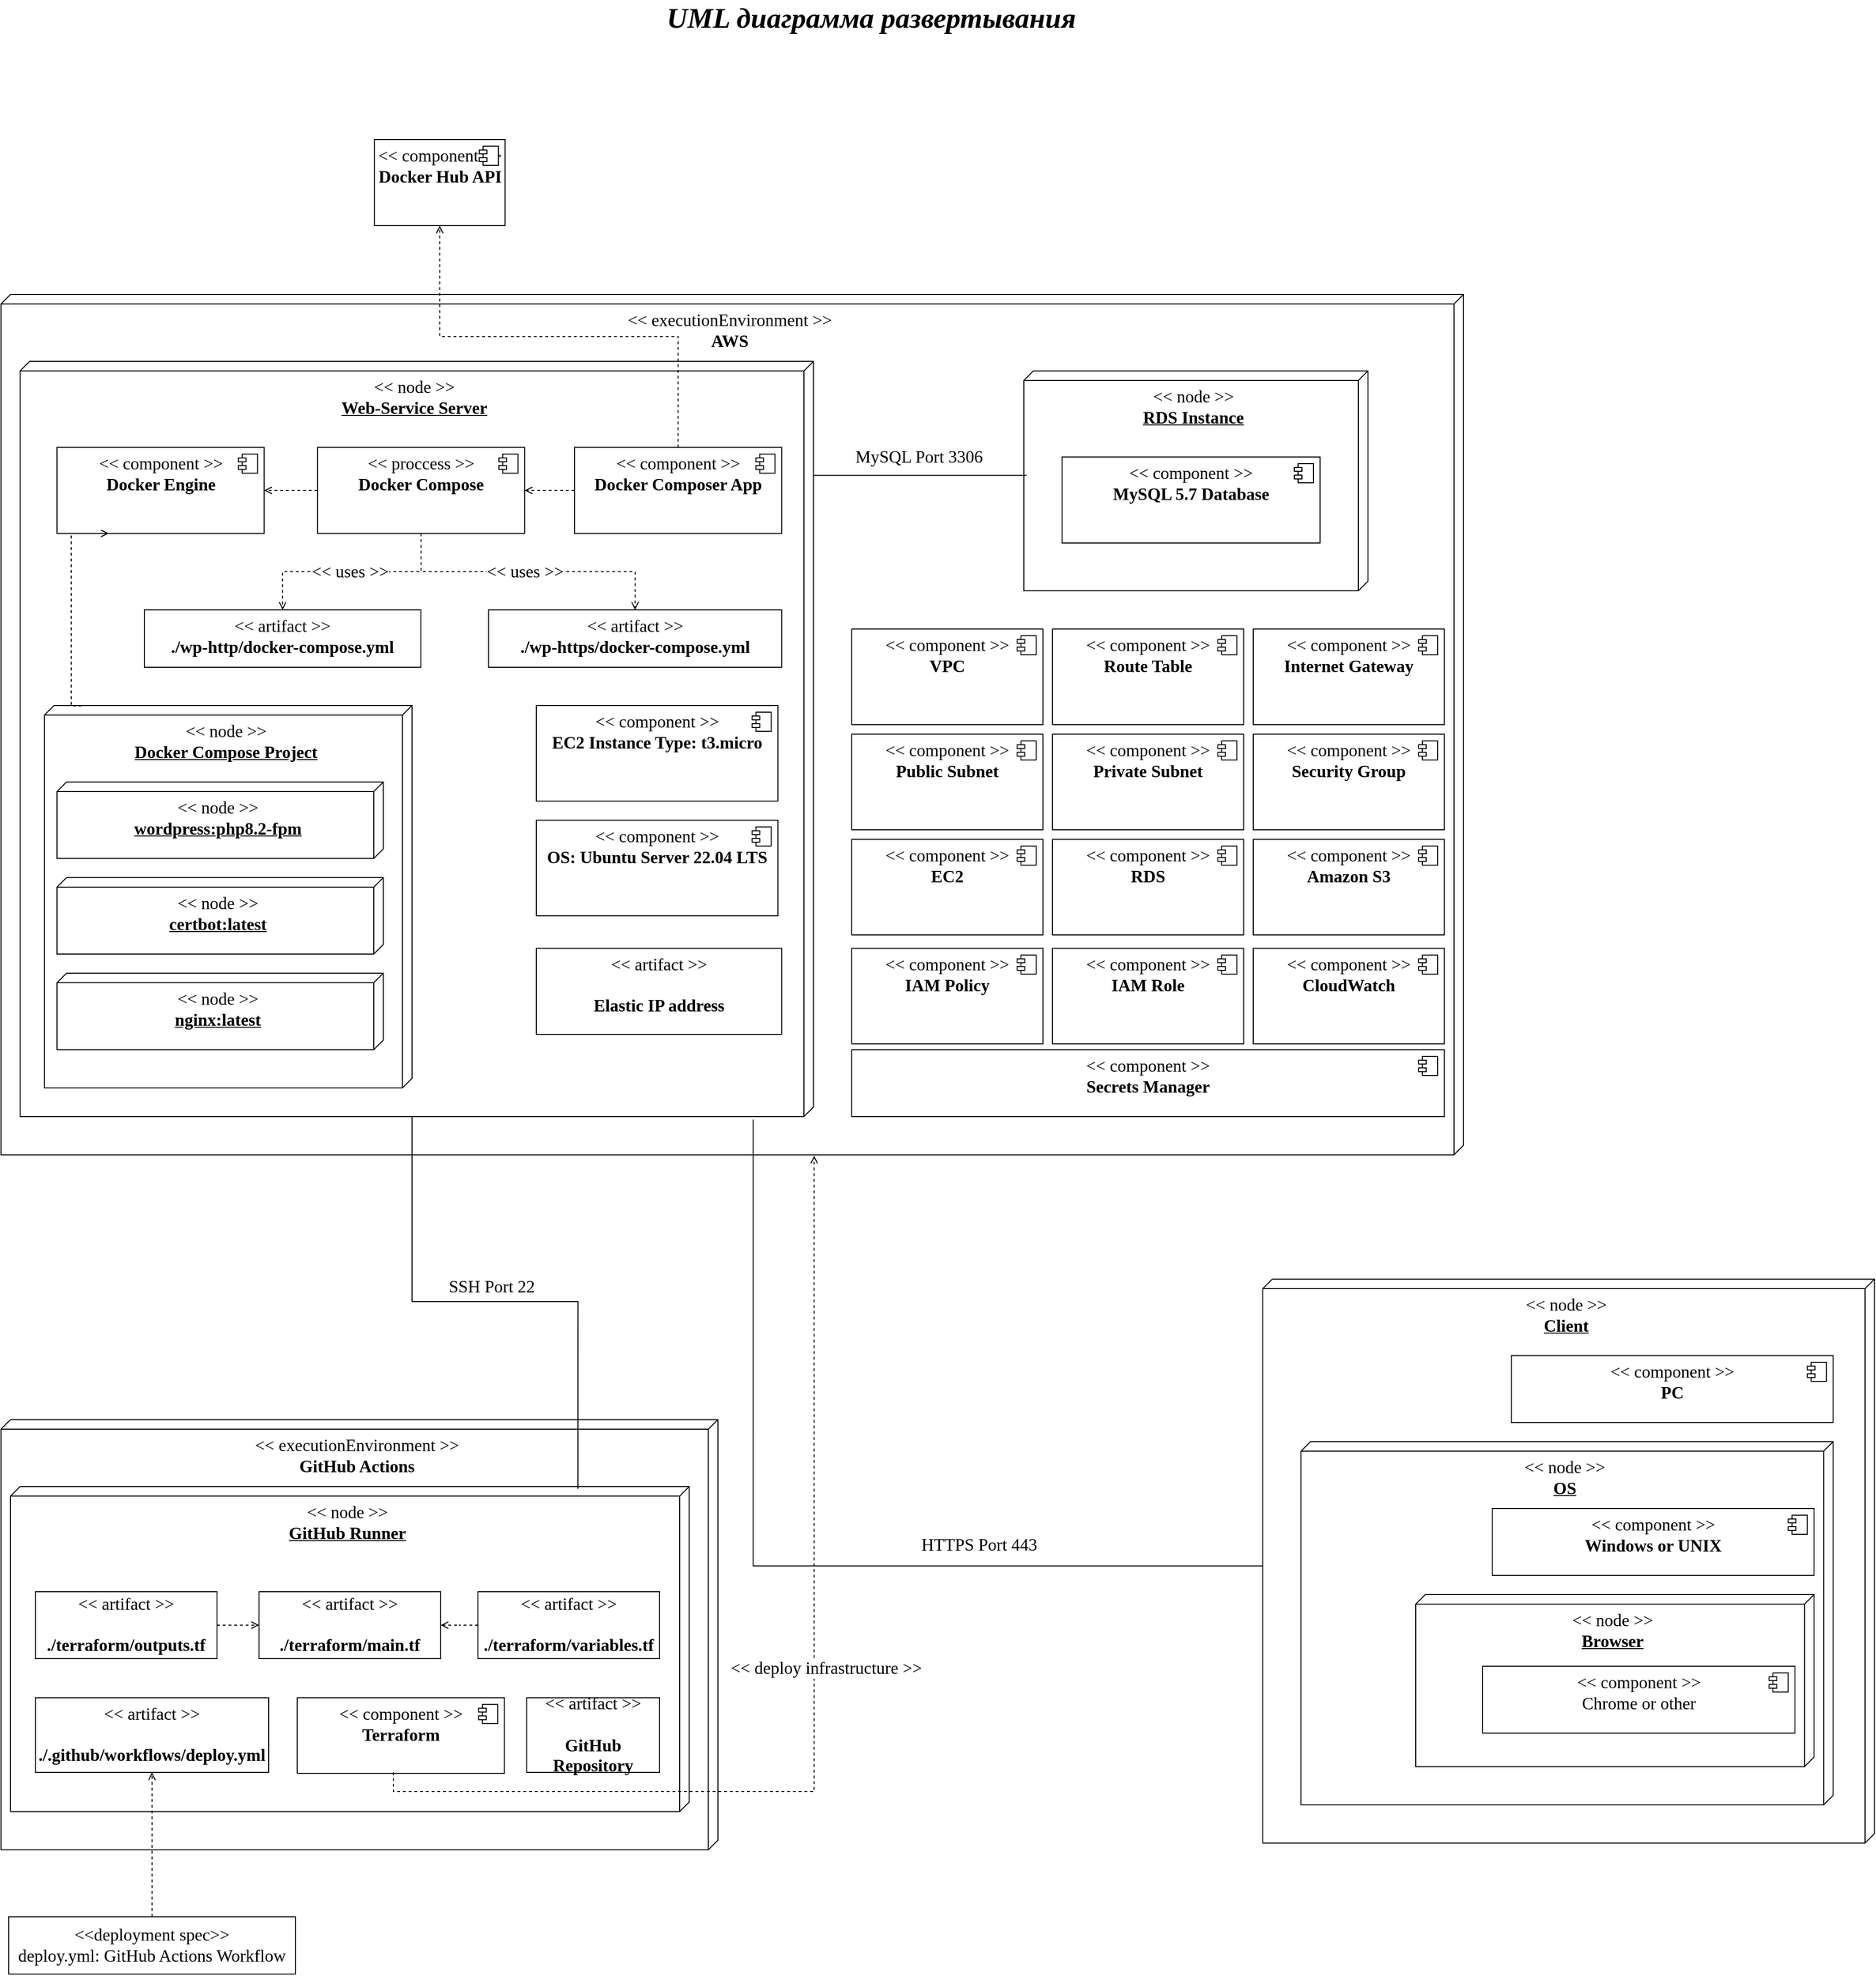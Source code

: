 <mxfile version="24.2.5" type="device">
  <diagram name="Страница — 1" id="VIXsuSBS1pq1h5ZDgpOF">
    <mxGraphModel dx="4107" dy="3960" grid="1" gridSize="10" guides="1" tooltips="1" connect="1" arrows="1" fold="1" page="1" pageScale="1" pageWidth="3300" pageHeight="2339" math="0" shadow="0">
      <root>
        <mxCell id="0" />
        <mxCell id="1" parent="0" />
        <mxCell id="cu2WuebdA3qUPu9hs7ft-30" value="&amp;lt;&amp;lt; executionEnvironment &amp;gt;&amp;gt;&lt;div style=&quot;font-size: 18px;&quot;&gt;&lt;b&gt;GitHub Actions&lt;/b&gt;&lt;/div&gt;" style="verticalAlign=top;align=center;shape=cube;size=10;direction=south;fontStyle=0;html=1;boundedLbl=1;spacingLeft=5;whiteSpace=wrap;fontFamily=GOST type B;fontSize=18;" parent="1" vertex="1">
          <mxGeometry x="740" y="1607" width="750" height="450" as="geometry" />
        </mxCell>
        <mxCell id="cu2WuebdA3qUPu9hs7ft-31" value="&amp;lt;&amp;lt; node &amp;gt;&amp;gt;&lt;div style=&quot;font-size: 18px;&quot;&gt;&lt;b&gt;&lt;u&gt;GitHub Runner&lt;/u&gt;&lt;/b&gt;&lt;/div&gt;" style="verticalAlign=top;align=center;shape=cube;size=10;direction=south;html=1;boundedLbl=1;spacingLeft=5;whiteSpace=wrap;fontFamily=GOST type B;fontSize=18;" parent="cu2WuebdA3qUPu9hs7ft-30" vertex="1">
          <mxGeometry width="710" height="340" relative="1" as="geometry">
            <mxPoint x="10" y="70" as="offset" />
          </mxGeometry>
        </mxCell>
        <mxCell id="cu2WuebdA3qUPu9hs7ft-32" value="&amp;lt;&amp;lt; artifact &amp;gt;&amp;gt;&lt;br style=&quot;font-size: 18px;&quot;&gt;&lt;br style=&quot;font-size: 18px;&quot;&gt;&lt;b style=&quot;font-size: 18px;&quot;&gt;./terraform/main.tf&lt;/b&gt;" style="html=1;align=center;verticalAlign=middle;dashed=0;whiteSpace=wrap;fontFamily=GOST type B;fontSize=18;" parent="cu2WuebdA3qUPu9hs7ft-30" vertex="1">
          <mxGeometry x="270" y="180" width="190" height="70" as="geometry" />
        </mxCell>
        <mxCell id="cu2WuebdA3qUPu9hs7ft-35" value="&amp;lt;&amp;lt; artifact &amp;gt;&amp;gt;&lt;br style=&quot;font-size: 18px;&quot;&gt;&lt;br style=&quot;font-size: 18px;&quot;&gt;&lt;b style=&quot;font-size: 18px;&quot;&gt;./terraform/outputs.tf&lt;/b&gt;" style="html=1;align=center;verticalAlign=middle;dashed=0;whiteSpace=wrap;fontFamily=GOST type B;fontSize=18;" parent="cu2WuebdA3qUPu9hs7ft-30" vertex="1">
          <mxGeometry x="36" y="180" width="190" height="70" as="geometry" />
        </mxCell>
        <mxCell id="cu2WuebdA3qUPu9hs7ft-36" value="&amp;lt;&amp;lt; artifact &amp;gt;&amp;gt;&lt;br style=&quot;font-size: 18px;&quot;&gt;&lt;br style=&quot;font-size: 18px;&quot;&gt;&lt;b style=&quot;font-size: 18px;&quot;&gt;./terraform/variables.tf&lt;/b&gt;" style="html=1;align=center;verticalAlign=middle;dashed=0;whiteSpace=wrap;fontFamily=GOST type B;fontSize=18;" parent="cu2WuebdA3qUPu9hs7ft-30" vertex="1">
          <mxGeometry x="499" y="180" width="190" height="70" as="geometry" />
        </mxCell>
        <mxCell id="cu2WuebdA3qUPu9hs7ft-37" value="&amp;lt;&amp;lt; artifact &amp;gt;&amp;gt;&lt;br style=&quot;font-size: 18px;&quot;&gt;&lt;br style=&quot;font-size: 18px;&quot;&gt;&lt;b style=&quot;font-size: 18px;&quot;&gt;./.github/workflows/deploy.yml&lt;/b&gt;" style="html=1;align=center;verticalAlign=middle;dashed=0;whiteSpace=wrap;fontFamily=GOST type B;fontSize=18;" parent="cu2WuebdA3qUPu9hs7ft-30" vertex="1">
          <mxGeometry x="36" y="290.9" width="244" height="78.1" as="geometry" />
        </mxCell>
        <mxCell id="cu2WuebdA3qUPu9hs7ft-38" style="edgeStyle=orthogonalEdgeStyle;rounded=0;orthogonalLoop=1;jettySize=auto;html=1;exitX=0;exitY=0.5;exitDx=0;exitDy=0;endArrow=open;endFill=0;dashed=1;fontFamily=GOST type B;fontSize=18;" parent="cu2WuebdA3qUPu9hs7ft-30" source="cu2WuebdA3qUPu9hs7ft-36" target="cu2WuebdA3qUPu9hs7ft-32" edge="1">
          <mxGeometry relative="1" as="geometry">
            <mxPoint x="349" y="461.286" as="sourcePoint" />
            <mxPoint x="349" y="323.247" as="targetPoint" />
          </mxGeometry>
        </mxCell>
        <mxCell id="cu2WuebdA3qUPu9hs7ft-39" style="edgeStyle=orthogonalEdgeStyle;rounded=0;orthogonalLoop=1;jettySize=auto;html=1;exitX=1;exitY=0.5;exitDx=0;exitDy=0;endArrow=open;endFill=0;dashed=1;entryX=0;entryY=0.5;entryDx=0;entryDy=0;fontFamily=GOST type B;fontSize=18;" parent="cu2WuebdA3qUPu9hs7ft-30" source="cu2WuebdA3qUPu9hs7ft-35" target="cu2WuebdA3qUPu9hs7ft-32" edge="1">
          <mxGeometry relative="1" as="geometry">
            <mxPoint x="509" y="214.349" as="sourcePoint" />
            <mxPoint x="474" y="214.349" as="targetPoint" />
          </mxGeometry>
        </mxCell>
        <mxCell id="cu2WuebdA3qUPu9hs7ft-50" value="&amp;lt;&amp;lt; artifact &amp;gt;&amp;gt;&lt;br style=&quot;font-size: 18px;&quot;&gt;&lt;br style=&quot;font-size: 18px;&quot;&gt;&lt;b&gt;GitHub Repository&lt;/b&gt;" style="html=1;align=center;verticalAlign=middle;dashed=0;whiteSpace=wrap;fontFamily=GOST type B;fontSize=18;" parent="cu2WuebdA3qUPu9hs7ft-30" vertex="1">
          <mxGeometry x="550" y="290.9" width="139" height="78.1" as="geometry" />
        </mxCell>
        <mxCell id="cu2WuebdA3qUPu9hs7ft-108" value="&amp;lt;&amp;lt; component &amp;gt;&amp;gt;&lt;div style=&quot;font-size: 18px;&quot;&gt;&lt;b&gt;Terraform&lt;/b&gt;&lt;/div&gt;" style="html=1;dropTarget=0;whiteSpace=wrap;fontFamily=GOST type B;fontSize=18;verticalAlign=top;" parent="cu2WuebdA3qUPu9hs7ft-30" vertex="1">
          <mxGeometry x="310" y="290.9" width="216.72" height="79.1" as="geometry" />
        </mxCell>
        <mxCell id="cu2WuebdA3qUPu9hs7ft-109" value="" style="shape=module;jettyWidth=8;jettyHeight=4;fontFamily=GOST type B;fontSize=18;verticalAlign=top;" parent="cu2WuebdA3qUPu9hs7ft-108" vertex="1">
          <mxGeometry x="1" width="20" height="20" relative="1" as="geometry">
            <mxPoint x="-27" y="7" as="offset" />
          </mxGeometry>
        </mxCell>
        <mxCell id="cu2WuebdA3qUPu9hs7ft-34" value="&amp;lt;&amp;lt;deployment spec&amp;gt;&amp;gt;&lt;br style=&quot;font-size: 18px;&quot;&gt;deploy.yml: GitHub Actions Workflow" style="html=1;align=center;verticalAlign=middle;dashed=0;whiteSpace=wrap;fontFamily=GOST type B;fontSize=18;" parent="1" vertex="1">
          <mxGeometry x="748" y="2127" width="300" height="60" as="geometry" />
        </mxCell>
        <mxCell id="cu2WuebdA3qUPu9hs7ft-33" style="edgeStyle=orthogonalEdgeStyle;rounded=0;orthogonalLoop=1;jettySize=auto;html=1;exitX=0.5;exitY=0;exitDx=0;exitDy=0;endArrow=open;endFill=0;dashed=1;" parent="1" source="cu2WuebdA3qUPu9hs7ft-34" target="cu2WuebdA3qUPu9hs7ft-37" edge="1">
          <mxGeometry relative="1" as="geometry" />
        </mxCell>
        <mxCell id="cu2WuebdA3qUPu9hs7ft-40" value="&amp;lt;&amp;lt; executionEnvironment &amp;gt;&amp;gt;&lt;div style=&quot;font-size: 18px;&quot;&gt;&lt;b&gt;AWS&lt;/b&gt;&lt;/div&gt;" style="verticalAlign=top;align=center;shape=cube;size=10;direction=south;fontStyle=0;html=1;boundedLbl=1;spacingLeft=5;whiteSpace=wrap;fontFamily=GOST type B;fontSize=18;" parent="1" vertex="1">
          <mxGeometry x="740" y="430" width="1530" height="900" as="geometry" />
        </mxCell>
        <mxCell id="cu2WuebdA3qUPu9hs7ft-41" value="&amp;lt;&amp;lt; node &amp;gt;&amp;gt;&lt;div style=&quot;font-size: 18px;&quot;&gt;&lt;b&gt;&lt;u&gt;Web-Service Server&lt;/u&gt;&lt;/b&gt;&lt;/div&gt;" style="verticalAlign=top;align=center;shape=cube;size=10;direction=south;html=1;boundedLbl=1;spacingLeft=5;whiteSpace=wrap;fontFamily=GOST type B;fontSize=18;" parent="cu2WuebdA3qUPu9hs7ft-40" vertex="1">
          <mxGeometry width="830" height="790" relative="1" as="geometry">
            <mxPoint x="20" y="70" as="offset" />
          </mxGeometry>
        </mxCell>
        <mxCell id="cu2WuebdA3qUPu9hs7ft-67" value="&amp;lt;&amp;lt; component &amp;gt;&amp;gt;&lt;div style=&quot;font-size: 18px;&quot;&gt;&lt;b&gt;Docker Engine&lt;/b&gt;&lt;/div&gt;" style="html=1;dropTarget=0;whiteSpace=wrap;fontFamily=GOST type B;fontSize=18;verticalAlign=top;" parent="cu2WuebdA3qUPu9hs7ft-40" vertex="1">
          <mxGeometry x="58.6" y="160" width="216.72" height="90" as="geometry" />
        </mxCell>
        <mxCell id="cu2WuebdA3qUPu9hs7ft-68" value="" style="shape=module;jettyWidth=8;jettyHeight=4;fontFamily=GOST type B;fontSize=18;verticalAlign=top;" parent="cu2WuebdA3qUPu9hs7ft-67" vertex="1">
          <mxGeometry x="1" width="20" height="20" relative="1" as="geometry">
            <mxPoint x="-27" y="7" as="offset" />
          </mxGeometry>
        </mxCell>
        <mxCell id="cu2WuebdA3qUPu9hs7ft-69" value="&amp;lt;&amp;lt; proccess &amp;gt;&amp;gt;&lt;div style=&quot;font-size: 18px;&quot;&gt;&lt;b&gt;Docker Compose&lt;/b&gt;&lt;/div&gt;" style="html=1;dropTarget=0;whiteSpace=wrap;fontFamily=GOST type B;fontSize=18;verticalAlign=top;" parent="cu2WuebdA3qUPu9hs7ft-40" vertex="1">
          <mxGeometry x="331.11" y="160" width="216.72" height="90" as="geometry" />
        </mxCell>
        <mxCell id="cu2WuebdA3qUPu9hs7ft-70" value="" style="shape=module;jettyWidth=8;jettyHeight=4;fontFamily=GOST type B;fontSize=18;verticalAlign=top;" parent="cu2WuebdA3qUPu9hs7ft-69" vertex="1">
          <mxGeometry x="1" width="20" height="20" relative="1" as="geometry">
            <mxPoint x="-27" y="7" as="offset" />
          </mxGeometry>
        </mxCell>
        <mxCell id="cu2WuebdA3qUPu9hs7ft-71" value="&amp;lt;&amp;lt; component &amp;gt;&amp;gt;&lt;div style=&quot;font-size: 18px;&quot;&gt;&lt;b&gt;Docker Composer App&lt;/b&gt;&lt;/div&gt;" style="html=1;dropTarget=0;whiteSpace=wrap;fontFamily=GOST type B;fontSize=18;verticalAlign=top;" parent="cu2WuebdA3qUPu9hs7ft-40" vertex="1">
          <mxGeometry x="600" y="160" width="216.72" height="90" as="geometry" />
        </mxCell>
        <mxCell id="cu2WuebdA3qUPu9hs7ft-72" value="" style="shape=module;jettyWidth=8;jettyHeight=4;fontFamily=GOST type B;fontSize=18;verticalAlign=top;" parent="cu2WuebdA3qUPu9hs7ft-71" vertex="1">
          <mxGeometry x="1" width="20" height="20" relative="1" as="geometry">
            <mxPoint x="-27" y="7" as="offset" />
          </mxGeometry>
        </mxCell>
        <mxCell id="cu2WuebdA3qUPu9hs7ft-74" value="&amp;lt;&amp;lt; artifact &amp;gt;&amp;gt;&lt;br style=&quot;font-size: 18px;&quot;&gt;&lt;b style=&quot;font-size: 18px;&quot;&gt;./wp-https/docker-compose.yml&lt;/b&gt;" style="html=1;align=center;verticalAlign=top;dashed=0;whiteSpace=wrap;fontFamily=GOST type B;fontSize=18;" parent="cu2WuebdA3qUPu9hs7ft-40" vertex="1">
          <mxGeometry x="510" y="330" width="306.72" height="60" as="geometry" />
        </mxCell>
        <mxCell id="cu2WuebdA3qUPu9hs7ft-73" value="&amp;lt;&amp;lt; artifact &amp;gt;&amp;gt;&lt;br style=&quot;font-size: 18px;&quot;&gt;&lt;b style=&quot;font-size: 18px;&quot;&gt;./wp-http/docker-compose.yml&lt;/b&gt;" style="html=1;align=center;verticalAlign=top;dashed=0;whiteSpace=wrap;fontFamily=GOST type B;fontSize=18;" parent="cu2WuebdA3qUPu9hs7ft-40" vertex="1">
          <mxGeometry x="150" y="330" width="289.28" height="60" as="geometry" />
        </mxCell>
        <mxCell id="cu2WuebdA3qUPu9hs7ft-77" style="edgeStyle=orthogonalEdgeStyle;rounded=0;orthogonalLoop=1;jettySize=auto;html=1;exitX=0.5;exitY=1;exitDx=0;exitDy=0;endArrow=open;endFill=0;dashed=1;entryX=0.5;entryY=0;entryDx=0;entryDy=0;" parent="cu2WuebdA3qUPu9hs7ft-40" source="cu2WuebdA3qUPu9hs7ft-69" target="cu2WuebdA3qUPu9hs7ft-73" edge="1">
          <mxGeometry relative="1" as="geometry">
            <mxPoint x="-377.617" y="970" as="sourcePoint" />
            <mxPoint x="-41.017" y="350" as="targetPoint" />
          </mxGeometry>
        </mxCell>
        <mxCell id="cu2WuebdA3qUPu9hs7ft-79" style="edgeStyle=orthogonalEdgeStyle;rounded=0;orthogonalLoop=1;jettySize=auto;html=1;exitX=0.5;exitY=1;exitDx=0;exitDy=0;endArrow=open;endFill=0;dashed=1;entryX=0.5;entryY=0;entryDx=0;entryDy=0;" parent="cu2WuebdA3qUPu9hs7ft-40" source="cu2WuebdA3qUPu9hs7ft-69" target="cu2WuebdA3qUPu9hs7ft-74" edge="1">
          <mxGeometry relative="1" as="geometry">
            <mxPoint x="289.723" y="260" as="sourcePoint" />
            <mxPoint x="188.809" y="340" as="targetPoint" />
          </mxGeometry>
        </mxCell>
        <mxCell id="cu2WuebdA3qUPu9hs7ft-80" value="&lt;font style=&quot;font-size: 18px;&quot; face=&quot;GOST type B&quot;&gt;&amp;lt;&amp;lt; uses &amp;gt;&amp;gt;&lt;/font&gt;" style="edgeLabel;html=1;align=center;verticalAlign=middle;resizable=0;points=[];" parent="cu2WuebdA3qUPu9hs7ft-79" vertex="1" connectable="0">
          <mxGeometry x="-0.294" relative="1" as="geometry">
            <mxPoint x="-142" as="offset" />
          </mxGeometry>
        </mxCell>
        <mxCell id="cu2WuebdA3qUPu9hs7ft-82" style="edgeStyle=orthogonalEdgeStyle;rounded=0;orthogonalLoop=1;jettySize=auto;html=1;endArrow=open;endFill=0;dashed=1;" parent="cu2WuebdA3qUPu9hs7ft-40" source="cu2WuebdA3qUPu9hs7ft-69" target="cu2WuebdA3qUPu9hs7ft-67" edge="1">
          <mxGeometry relative="1" as="geometry">
            <mxPoint x="289.723" y="260" as="sourcePoint" />
            <mxPoint x="188.809" y="340" as="targetPoint" />
          </mxGeometry>
        </mxCell>
        <mxCell id="cu2WuebdA3qUPu9hs7ft-83" value="&amp;lt;&amp;lt; component &amp;gt;&amp;gt;&lt;div style=&quot;font-size: 18px;&quot;&gt;&lt;b&gt;Docker Hub API&lt;/b&gt;&lt;/div&gt;" style="html=1;dropTarget=0;whiteSpace=wrap;fontFamily=GOST type B;fontSize=18;verticalAlign=top;" parent="cu2WuebdA3qUPu9hs7ft-40" vertex="1">
          <mxGeometry x="390.638" y="-162" width="136.723" height="90" as="geometry" />
        </mxCell>
        <mxCell id="cu2WuebdA3qUPu9hs7ft-84" value="" style="shape=module;jettyWidth=8;jettyHeight=4;fontFamily=GOST type B;fontSize=18;verticalAlign=top;" parent="cu2WuebdA3qUPu9hs7ft-83" vertex="1">
          <mxGeometry x="1" width="20" height="20" relative="1" as="geometry">
            <mxPoint x="-27" y="7" as="offset" />
          </mxGeometry>
        </mxCell>
        <mxCell id="cu2WuebdA3qUPu9hs7ft-85" style="edgeStyle=orthogonalEdgeStyle;rounded=0;orthogonalLoop=1;jettySize=auto;html=1;endArrow=open;endFill=0;dashed=1;exitX=0.5;exitY=0;exitDx=0;exitDy=0;entryX=0.5;entryY=1;entryDx=0;entryDy=0;" parent="cu2WuebdA3qUPu9hs7ft-40" source="cu2WuebdA3qUPu9hs7ft-71" target="cu2WuebdA3qUPu9hs7ft-83" edge="1">
          <mxGeometry relative="1" as="geometry">
            <mxPoint x="221.362" y="215" as="sourcePoint" />
            <mxPoint x="182.298" y="215" as="targetPoint" />
          </mxGeometry>
        </mxCell>
        <mxCell id="cu2WuebdA3qUPu9hs7ft-86" style="edgeStyle=orthogonalEdgeStyle;rounded=0;orthogonalLoop=1;jettySize=auto;html=1;endArrow=open;endFill=0;dashed=1;exitX=0;exitY=0.5;exitDx=0;exitDy=0;" parent="cu2WuebdA3qUPu9hs7ft-40" source="cu2WuebdA3qUPu9hs7ft-71" target="cu2WuebdA3qUPu9hs7ft-69" edge="1">
          <mxGeometry relative="1" as="geometry">
            <mxPoint x="465.511" y="170" as="sourcePoint" />
            <mxPoint x="465.511" y="-62" as="targetPoint" />
          </mxGeometry>
        </mxCell>
        <mxCell id="cu2WuebdA3qUPu9hs7ft-87" value="&amp;lt;&amp;lt; node &amp;gt;&amp;gt;&lt;div style=&quot;font-size: 18px;&quot;&gt;&lt;b&gt;&lt;u&gt;RDS Instance&lt;/u&gt;&lt;/b&gt;&lt;/div&gt;" style="verticalAlign=top;align=center;shape=cube;size=10;direction=south;html=1;boundedLbl=1;spacingLeft=5;whiteSpace=wrap;fontFamily=GOST type B;fontSize=18;" parent="cu2WuebdA3qUPu9hs7ft-40" vertex="1">
          <mxGeometry x="1070" y="80" width="360" height="230" as="geometry" />
        </mxCell>
        <mxCell id="cu2WuebdA3qUPu9hs7ft-88" value="&amp;lt;&amp;lt; node&amp;nbsp;&amp;gt;&amp;gt;&lt;div style=&quot;font-size: 18px;&quot;&gt;&lt;b&gt;&lt;u&gt;Docker Compose Project&lt;/u&gt;&lt;/b&gt;&lt;/div&gt;" style="verticalAlign=top;align=center;shape=cube;size=10;direction=south;html=1;boundedLbl=1;spacingLeft=5;whiteSpace=wrap;fontFamily=GOST type B;fontSize=18;" parent="cu2WuebdA3qUPu9hs7ft-40" vertex="1">
          <mxGeometry x="45.57" y="430" width="384.43" height="400" as="geometry" />
        </mxCell>
        <mxCell id="cu2WuebdA3qUPu9hs7ft-89" value="&amp;lt;&amp;lt; node &amp;gt;&amp;gt;&lt;div style=&quot;font-size: 18px;&quot;&gt;&lt;b&gt;&lt;u&gt;wordpress:php8.2-fpm&lt;/u&gt;&lt;/b&gt;&lt;/div&gt;" style="verticalAlign=top;align=center;shape=cube;size=10;direction=south;html=1;boundedLbl=1;spacingLeft=5;whiteSpace=wrap;fontFamily=GOST type B;fontSize=18;" parent="cu2WuebdA3qUPu9hs7ft-40" vertex="1">
          <mxGeometry x="58.6" y="510" width="341.4" height="80" as="geometry" />
        </mxCell>
        <mxCell id="cu2WuebdA3qUPu9hs7ft-90" value="&amp;lt;&amp;lt; node&amp;nbsp;&amp;gt;&amp;gt;&lt;div style=&quot;font-size: 18px;&quot;&gt;&lt;b&gt;&lt;u&gt;certbot:latest&lt;/u&gt;&lt;/b&gt;&lt;/div&gt;" style="verticalAlign=top;align=center;shape=cube;size=10;direction=south;html=1;boundedLbl=1;spacingLeft=5;whiteSpace=wrap;fontFamily=GOST type B;fontSize=18;" parent="cu2WuebdA3qUPu9hs7ft-40" vertex="1">
          <mxGeometry x="58.6" y="610" width="341.4" height="80" as="geometry" />
        </mxCell>
        <mxCell id="cu2WuebdA3qUPu9hs7ft-91" value="&amp;lt;&amp;lt; node&amp;nbsp;&amp;gt;&amp;gt;&lt;div style=&quot;font-size: 18px;&quot;&gt;&lt;b&gt;&lt;u&gt;nginx:latest&lt;/u&gt;&lt;/b&gt;&lt;/div&gt;" style="verticalAlign=top;align=center;shape=cube;size=10;direction=south;html=1;boundedLbl=1;spacingLeft=5;whiteSpace=wrap;fontFamily=GOST type B;fontSize=18;" parent="cu2WuebdA3qUPu9hs7ft-40" vertex="1">
          <mxGeometry x="58.6" y="710" width="341.4" height="80" as="geometry" />
        </mxCell>
        <mxCell id="cu2WuebdA3qUPu9hs7ft-92" style="edgeStyle=orthogonalEdgeStyle;rounded=0;orthogonalLoop=1;jettySize=auto;html=1;endArrow=open;endFill=0;dashed=1;entryX=0.25;entryY=1;entryDx=0;entryDy=0;exitX=0.001;exitY=0.899;exitDx=0;exitDy=0;exitPerimeter=0;" parent="cu2WuebdA3qUPu9hs7ft-40" source="cu2WuebdA3qUPu9hs7ft-88" target="cu2WuebdA3qUPu9hs7ft-67" edge="1">
          <mxGeometry relative="1" as="geometry">
            <mxPoint x="78.128" y="430" as="sourcePoint" />
            <mxPoint x="397.149" y="340" as="targetPoint" />
            <Array as="points">
              <mxPoint x="73.57" y="430" />
            </Array>
          </mxGeometry>
        </mxCell>
        <mxCell id="cu2WuebdA3qUPu9hs7ft-95" value="&amp;lt;&amp;lt; component &amp;gt;&amp;gt;&lt;div style=&quot;font-size: 18px;&quot;&gt;&lt;b&gt;EC2 Instance Type: t3.micro&lt;/b&gt;&lt;/div&gt;" style="html=1;dropTarget=0;whiteSpace=wrap;fontFamily=GOST type B;fontSize=18;verticalAlign=top;" parent="cu2WuebdA3qUPu9hs7ft-40" vertex="1">
          <mxGeometry x="560" y="430" width="252.76" height="100" as="geometry" />
        </mxCell>
        <mxCell id="cu2WuebdA3qUPu9hs7ft-96" value="" style="shape=module;jettyWidth=8;jettyHeight=4;fontFamily=GOST type B;fontSize=18;verticalAlign=top;" parent="cu2WuebdA3qUPu9hs7ft-95" vertex="1">
          <mxGeometry x="1" width="20" height="20" relative="1" as="geometry">
            <mxPoint x="-27" y="7" as="offset" />
          </mxGeometry>
        </mxCell>
        <mxCell id="cu2WuebdA3qUPu9hs7ft-97" value="&amp;lt;&amp;lt; component &amp;gt;&amp;gt;&lt;div style=&quot;font-size: 18px;&quot;&gt;&lt;b&gt;OS: Ubuntu Server 22.04 LTS&lt;/b&gt;&lt;/div&gt;" style="html=1;dropTarget=0;whiteSpace=wrap;fontFamily=GOST type B;fontSize=18;verticalAlign=top;" parent="cu2WuebdA3qUPu9hs7ft-40" vertex="1">
          <mxGeometry x="560" y="550" width="252.76" height="100" as="geometry" />
        </mxCell>
        <mxCell id="cu2WuebdA3qUPu9hs7ft-98" value="" style="shape=module;jettyWidth=8;jettyHeight=4;fontFamily=GOST type B;fontSize=18;verticalAlign=top;" parent="cu2WuebdA3qUPu9hs7ft-97" vertex="1">
          <mxGeometry x="1" width="20" height="20" relative="1" as="geometry">
            <mxPoint x="-27" y="7" as="offset" />
          </mxGeometry>
        </mxCell>
        <mxCell id="cu2WuebdA3qUPu9hs7ft-99" value="&amp;lt;&amp;lt; component &amp;gt;&amp;gt;&lt;div style=&quot;font-size: 18px;&quot;&gt;&lt;b&gt;MySQL 5.7 Database&lt;/b&gt;&lt;/div&gt;" style="html=1;dropTarget=0;whiteSpace=wrap;fontFamily=GOST type B;fontSize=18;verticalAlign=top;" parent="cu2WuebdA3qUPu9hs7ft-40" vertex="1">
          <mxGeometry x="1110" y="170" width="270" height="90" as="geometry" />
        </mxCell>
        <mxCell id="cu2WuebdA3qUPu9hs7ft-100" value="" style="shape=module;jettyWidth=8;jettyHeight=4;fontFamily=GOST type B;fontSize=18;verticalAlign=top;" parent="cu2WuebdA3qUPu9hs7ft-99" vertex="1">
          <mxGeometry x="1" width="20" height="20" relative="1" as="geometry">
            <mxPoint x="-27" y="7" as="offset" />
          </mxGeometry>
        </mxCell>
        <mxCell id="cu2WuebdA3qUPu9hs7ft-102" style="edgeStyle=orthogonalEdgeStyle;rounded=0;orthogonalLoop=1;jettySize=auto;html=1;endArrow=none;endFill=0;exitX=0.151;exitY=0;exitDx=0;exitDy=0;entryX=0.475;entryY=0.992;entryDx=0;entryDy=0;entryPerimeter=0;exitPerimeter=0;" parent="cu2WuebdA3qUPu9hs7ft-40" source="cu2WuebdA3qUPu9hs7ft-41" target="cu2WuebdA3qUPu9hs7ft-87" edge="1">
          <mxGeometry relative="1" as="geometry">
            <mxPoint x="465.511" y="170" as="sourcePoint" />
            <mxPoint x="465.511" y="-62" as="targetPoint" />
          </mxGeometry>
        </mxCell>
        <mxCell id="cu2WuebdA3qUPu9hs7ft-103" value="&lt;font style=&quot;font-size: 18px;&quot; face=&quot;GOST type B&quot;&gt;MySQL Port 3306&lt;/font&gt;" style="edgeLabel;html=1;align=center;verticalAlign=middle;resizable=0;points=[];" parent="cu2WuebdA3qUPu9hs7ft-40" vertex="1" connectable="0">
          <mxGeometry x="960.001" y="170.0" as="geometry" />
        </mxCell>
        <mxCell id="cu2WuebdA3qUPu9hs7ft-104" value="&lt;font style=&quot;font-size: 18px;&quot; face=&quot;GOST type B&quot;&gt;&amp;lt;&amp;lt; uses &amp;gt;&amp;gt;&lt;/font&gt;" style="edgeLabel;html=1;align=center;verticalAlign=middle;resizable=0;points=[];" parent="cu2WuebdA3qUPu9hs7ft-40" vertex="1" connectable="0">
          <mxGeometry x="547.829" y="290" as="geometry" />
        </mxCell>
        <mxCell id="cu2WuebdA3qUPu9hs7ft-107" value="&amp;lt;&amp;lt; artifact &amp;gt;&amp;gt;&lt;br&gt;&lt;br style=&quot;font-size: 18px;&quot;&gt;&lt;b style=&quot;font-size: 18px;&quot;&gt;Elastic IP address&lt;/b&gt;" style="html=1;align=center;verticalAlign=top;dashed=0;whiteSpace=wrap;fontFamily=GOST type B;fontSize=18;" parent="cu2WuebdA3qUPu9hs7ft-40" vertex="1">
          <mxGeometry x="560" y="684" width="256.72" height="90" as="geometry" />
        </mxCell>
        <mxCell id="cu2WuebdA3qUPu9hs7ft-146" value="&amp;lt;&amp;lt; component &amp;gt;&amp;gt;&lt;div style=&quot;font-size: 18px;&quot;&gt;&lt;b&gt;Route Table&lt;/b&gt;&lt;/div&gt;" style="html=1;dropTarget=0;whiteSpace=wrap;fontFamily=GOST type B;fontSize=18;verticalAlign=top;" parent="cu2WuebdA3qUPu9hs7ft-40" vertex="1">
          <mxGeometry x="1100" y="350" width="200" height="100" as="geometry" />
        </mxCell>
        <mxCell id="cu2WuebdA3qUPu9hs7ft-147" value="" style="shape=module;jettyWidth=8;jettyHeight=4;fontFamily=GOST type B;fontSize=18;verticalAlign=top;" parent="cu2WuebdA3qUPu9hs7ft-146" vertex="1">
          <mxGeometry x="1" width="20" height="20" relative="1" as="geometry">
            <mxPoint x="-27" y="7" as="offset" />
          </mxGeometry>
        </mxCell>
        <mxCell id="cu2WuebdA3qUPu9hs7ft-160" value="&amp;lt;&amp;lt; component &amp;gt;&amp;gt;&lt;div style=&quot;font-size: 18px;&quot;&gt;&lt;b&gt;VPC&lt;/b&gt;&lt;/div&gt;" style="html=1;dropTarget=0;whiteSpace=wrap;fontFamily=GOST type B;fontSize=18;verticalAlign=top;" parent="cu2WuebdA3qUPu9hs7ft-40" vertex="1">
          <mxGeometry x="890" y="350" width="200" height="100" as="geometry" />
        </mxCell>
        <mxCell id="cu2WuebdA3qUPu9hs7ft-161" value="" style="shape=module;jettyWidth=8;jettyHeight=4;fontFamily=GOST type B;fontSize=18;verticalAlign=top;" parent="cu2WuebdA3qUPu9hs7ft-160" vertex="1">
          <mxGeometry x="1" width="20" height="20" relative="1" as="geometry">
            <mxPoint x="-27" y="7" as="offset" />
          </mxGeometry>
        </mxCell>
        <mxCell id="cu2WuebdA3qUPu9hs7ft-162" value="&amp;lt;&amp;lt; component &amp;gt;&amp;gt;&lt;div style=&quot;font-size: 18px;&quot;&gt;&lt;b&gt;Internet Gateway&lt;/b&gt;&lt;/div&gt;" style="html=1;dropTarget=0;whiteSpace=wrap;fontFamily=GOST type B;fontSize=18;verticalAlign=top;" parent="cu2WuebdA3qUPu9hs7ft-40" vertex="1">
          <mxGeometry x="1310" y="350" width="200" height="100" as="geometry" />
        </mxCell>
        <mxCell id="cu2WuebdA3qUPu9hs7ft-163" value="" style="shape=module;jettyWidth=8;jettyHeight=4;fontFamily=GOST type B;fontSize=18;verticalAlign=top;" parent="cu2WuebdA3qUPu9hs7ft-162" vertex="1">
          <mxGeometry x="1" width="20" height="20" relative="1" as="geometry">
            <mxPoint x="-27" y="7" as="offset" />
          </mxGeometry>
        </mxCell>
        <mxCell id="cu2WuebdA3qUPu9hs7ft-164" value="&amp;lt;&amp;lt; component &amp;gt;&amp;gt;&lt;div style=&quot;font-size: 18px;&quot;&gt;&lt;b&gt;Public Subnet&lt;/b&gt;&lt;/div&gt;" style="html=1;dropTarget=0;whiteSpace=wrap;fontFamily=GOST type B;fontSize=18;verticalAlign=top;" parent="cu2WuebdA3qUPu9hs7ft-40" vertex="1">
          <mxGeometry x="890" y="460" width="200" height="100" as="geometry" />
        </mxCell>
        <mxCell id="cu2WuebdA3qUPu9hs7ft-165" value="" style="shape=module;jettyWidth=8;jettyHeight=4;fontFamily=GOST type B;fontSize=18;verticalAlign=top;" parent="cu2WuebdA3qUPu9hs7ft-164" vertex="1">
          <mxGeometry x="1" width="20" height="20" relative="1" as="geometry">
            <mxPoint x="-27" y="7" as="offset" />
          </mxGeometry>
        </mxCell>
        <mxCell id="cu2WuebdA3qUPu9hs7ft-166" value="&amp;lt;&amp;lt; component &amp;gt;&amp;gt;&lt;div style=&quot;font-size: 18px;&quot;&gt;&lt;b&gt;Private Subnet&lt;/b&gt;&lt;/div&gt;" style="html=1;dropTarget=0;whiteSpace=wrap;fontFamily=GOST type B;fontSize=18;verticalAlign=top;" parent="cu2WuebdA3qUPu9hs7ft-40" vertex="1">
          <mxGeometry x="1100" y="460" width="200" height="100" as="geometry" />
        </mxCell>
        <mxCell id="cu2WuebdA3qUPu9hs7ft-167" value="" style="shape=module;jettyWidth=8;jettyHeight=4;fontFamily=GOST type B;fontSize=18;verticalAlign=top;" parent="cu2WuebdA3qUPu9hs7ft-166" vertex="1">
          <mxGeometry x="1" width="20" height="20" relative="1" as="geometry">
            <mxPoint x="-27" y="7" as="offset" />
          </mxGeometry>
        </mxCell>
        <mxCell id="cu2WuebdA3qUPu9hs7ft-168" value="&amp;lt;&amp;lt; component &amp;gt;&amp;gt;&lt;div style=&quot;font-size: 18px;&quot;&gt;&lt;b&gt;Security Group&lt;/b&gt;&lt;/div&gt;" style="html=1;dropTarget=0;whiteSpace=wrap;fontFamily=GOST type B;fontSize=18;verticalAlign=top;" parent="cu2WuebdA3qUPu9hs7ft-40" vertex="1">
          <mxGeometry x="1310" y="460" width="200" height="100" as="geometry" />
        </mxCell>
        <mxCell id="cu2WuebdA3qUPu9hs7ft-169" value="" style="shape=module;jettyWidth=8;jettyHeight=4;fontFamily=GOST type B;fontSize=18;verticalAlign=top;" parent="cu2WuebdA3qUPu9hs7ft-168" vertex="1">
          <mxGeometry x="1" width="20" height="20" relative="1" as="geometry">
            <mxPoint x="-27" y="7" as="offset" />
          </mxGeometry>
        </mxCell>
        <mxCell id="cu2WuebdA3qUPu9hs7ft-170" value="&amp;lt;&amp;lt; component &amp;gt;&amp;gt;&lt;div style=&quot;font-size: 18px;&quot;&gt;&lt;b&gt;EC2&lt;/b&gt;&lt;/div&gt;" style="html=1;dropTarget=0;whiteSpace=wrap;fontFamily=GOST type B;fontSize=18;verticalAlign=top;" parent="cu2WuebdA3qUPu9hs7ft-40" vertex="1">
          <mxGeometry x="890" y="570" width="200" height="100" as="geometry" />
        </mxCell>
        <mxCell id="cu2WuebdA3qUPu9hs7ft-171" value="" style="shape=module;jettyWidth=8;jettyHeight=4;fontFamily=GOST type B;fontSize=18;verticalAlign=top;" parent="cu2WuebdA3qUPu9hs7ft-170" vertex="1">
          <mxGeometry x="1" width="20" height="20" relative="1" as="geometry">
            <mxPoint x="-27" y="7" as="offset" />
          </mxGeometry>
        </mxCell>
        <mxCell id="cu2WuebdA3qUPu9hs7ft-172" value="&amp;lt;&amp;lt; component &amp;gt;&amp;gt;&lt;div style=&quot;font-size: 18px;&quot;&gt;&lt;b&gt;RDS&lt;/b&gt;&lt;/div&gt;" style="html=1;dropTarget=0;whiteSpace=wrap;fontFamily=GOST type B;fontSize=18;verticalAlign=top;" parent="cu2WuebdA3qUPu9hs7ft-40" vertex="1">
          <mxGeometry x="1100" y="570" width="200" height="100" as="geometry" />
        </mxCell>
        <mxCell id="cu2WuebdA3qUPu9hs7ft-173" value="" style="shape=module;jettyWidth=8;jettyHeight=4;fontFamily=GOST type B;fontSize=18;verticalAlign=top;" parent="cu2WuebdA3qUPu9hs7ft-172" vertex="1">
          <mxGeometry x="1" width="20" height="20" relative="1" as="geometry">
            <mxPoint x="-27" y="7" as="offset" />
          </mxGeometry>
        </mxCell>
        <mxCell id="cu2WuebdA3qUPu9hs7ft-174" value="&amp;lt;&amp;lt; component &amp;gt;&amp;gt;&lt;div style=&quot;font-size: 18px;&quot;&gt;&lt;b&gt;Amazon S3&lt;/b&gt;&lt;/div&gt;" style="html=1;dropTarget=0;whiteSpace=wrap;fontFamily=GOST type B;fontSize=18;verticalAlign=top;" parent="cu2WuebdA3qUPu9hs7ft-40" vertex="1">
          <mxGeometry x="1310" y="570" width="200" height="100" as="geometry" />
        </mxCell>
        <mxCell id="cu2WuebdA3qUPu9hs7ft-175" value="" style="shape=module;jettyWidth=8;jettyHeight=4;fontFamily=GOST type B;fontSize=18;verticalAlign=top;" parent="cu2WuebdA3qUPu9hs7ft-174" vertex="1">
          <mxGeometry x="1" width="20" height="20" relative="1" as="geometry">
            <mxPoint x="-27" y="7" as="offset" />
          </mxGeometry>
        </mxCell>
        <mxCell id="cu2WuebdA3qUPu9hs7ft-176" value="&amp;lt;&amp;lt; component &amp;gt;&amp;gt;&lt;div style=&quot;font-size: 18px;&quot;&gt;&lt;b&gt;IAM Policy&lt;/b&gt;&lt;/div&gt;" style="html=1;dropTarget=0;whiteSpace=wrap;fontFamily=GOST type B;fontSize=18;verticalAlign=top;" parent="cu2WuebdA3qUPu9hs7ft-40" vertex="1">
          <mxGeometry x="890" y="684" width="200" height="100" as="geometry" />
        </mxCell>
        <mxCell id="cu2WuebdA3qUPu9hs7ft-177" value="" style="shape=module;jettyWidth=8;jettyHeight=4;fontFamily=GOST type B;fontSize=18;verticalAlign=top;" parent="cu2WuebdA3qUPu9hs7ft-176" vertex="1">
          <mxGeometry x="1" width="20" height="20" relative="1" as="geometry">
            <mxPoint x="-27" y="7" as="offset" />
          </mxGeometry>
        </mxCell>
        <mxCell id="cu2WuebdA3qUPu9hs7ft-178" value="&amp;lt;&amp;lt; component &amp;gt;&amp;gt;&lt;div style=&quot;font-size: 18px;&quot;&gt;&lt;b&gt;IAM Role&lt;/b&gt;&lt;/div&gt;" style="html=1;dropTarget=0;whiteSpace=wrap;fontFamily=GOST type B;fontSize=18;verticalAlign=top;" parent="cu2WuebdA3qUPu9hs7ft-40" vertex="1">
          <mxGeometry x="1100" y="684" width="200" height="100" as="geometry" />
        </mxCell>
        <mxCell id="cu2WuebdA3qUPu9hs7ft-179" value="" style="shape=module;jettyWidth=8;jettyHeight=4;fontFamily=GOST type B;fontSize=18;verticalAlign=top;" parent="cu2WuebdA3qUPu9hs7ft-178" vertex="1">
          <mxGeometry x="1" width="20" height="20" relative="1" as="geometry">
            <mxPoint x="-27" y="7" as="offset" />
          </mxGeometry>
        </mxCell>
        <mxCell id="cu2WuebdA3qUPu9hs7ft-180" value="&amp;lt;&amp;lt; component &amp;gt;&amp;gt;&lt;div style=&quot;font-size: 18px;&quot;&gt;&lt;b&gt;CloudWatch&lt;/b&gt;&lt;/div&gt;" style="html=1;dropTarget=0;whiteSpace=wrap;fontFamily=GOST type B;fontSize=18;verticalAlign=top;" parent="cu2WuebdA3qUPu9hs7ft-40" vertex="1">
          <mxGeometry x="1310" y="684" width="200" height="100" as="geometry" />
        </mxCell>
        <mxCell id="cu2WuebdA3qUPu9hs7ft-181" value="" style="shape=module;jettyWidth=8;jettyHeight=4;fontFamily=GOST type B;fontSize=18;verticalAlign=top;" parent="cu2WuebdA3qUPu9hs7ft-180" vertex="1">
          <mxGeometry x="1" width="20" height="20" relative="1" as="geometry">
            <mxPoint x="-27" y="7" as="offset" />
          </mxGeometry>
        </mxCell>
        <mxCell id="cu2WuebdA3qUPu9hs7ft-182" value="&amp;lt;&amp;lt; component &amp;gt;&amp;gt;&lt;div style=&quot;font-size: 18px;&quot;&gt;&lt;b&gt;Secrets Manager&lt;/b&gt;&lt;/div&gt;" style="html=1;dropTarget=0;whiteSpace=wrap;fontFamily=GOST type B;fontSize=18;verticalAlign=top;" parent="cu2WuebdA3qUPu9hs7ft-40" vertex="1">
          <mxGeometry x="890" y="790" width="620" height="70" as="geometry" />
        </mxCell>
        <mxCell id="cu2WuebdA3qUPu9hs7ft-183" value="" style="shape=module;jettyWidth=8;jettyHeight=4;fontFamily=GOST type B;fontSize=18;verticalAlign=top;" parent="cu2WuebdA3qUPu9hs7ft-182" vertex="1">
          <mxGeometry x="1" width="20" height="20" relative="1" as="geometry">
            <mxPoint x="-27" y="7" as="offset" />
          </mxGeometry>
        </mxCell>
        <mxCell id="cu2WuebdA3qUPu9hs7ft-61" style="edgeStyle=orthogonalEdgeStyle;rounded=0;orthogonalLoop=1;jettySize=auto;html=1;exitX=0.5;exitY=1;exitDx=0;exitDy=0;endArrow=open;endFill=0;dashed=1;entryX=1.001;entryY=0.444;entryDx=0;entryDy=0;entryPerimeter=0;" parent="1" target="cu2WuebdA3qUPu9hs7ft-40" edge="1">
          <mxGeometry relative="1" as="geometry">
            <mxPoint x="1150.5" y="1976" as="sourcePoint" />
            <mxPoint x="1590" y="1449" as="targetPoint" />
            <Array as="points">
              <mxPoint x="1151" y="1996" />
              <mxPoint x="1590" y="1996" />
            </Array>
          </mxGeometry>
        </mxCell>
        <mxCell id="cu2WuebdA3qUPu9hs7ft-62" value="&lt;font style=&quot;font-size: 18px;&quot; face=&quot;GOST type B&quot;&gt;&amp;lt;&amp;lt; deploy infrastructure &amp;gt;&amp;gt;&lt;/font&gt;" style="edgeLabel;html=1;align=center;verticalAlign=middle;resizable=0;points=[];" parent="cu2WuebdA3qUPu9hs7ft-61" vertex="1" connectable="0">
          <mxGeometry x="-0.294" relative="1" as="geometry">
            <mxPoint x="75" y="-129" as="offset" />
          </mxGeometry>
        </mxCell>
        <mxCell id="cu2WuebdA3qUPu9hs7ft-110" style="edgeStyle=orthogonalEdgeStyle;rounded=0;orthogonalLoop=1;jettySize=auto;html=1;endArrow=none;endFill=0;exitX=0.007;exitY=0.164;exitDx=0;exitDy=0;entryX=0;entryY=0;entryDx=790;entryDy=420;entryPerimeter=0;exitPerimeter=0;" parent="1" source="cu2WuebdA3qUPu9hs7ft-31" target="cu2WuebdA3qUPu9hs7ft-41" edge="1">
          <mxGeometry relative="1" as="geometry">
            <mxPoint x="1000" y="1540" as="sourcePoint" />
            <mxPoint x="1223" y="1540" as="targetPoint" />
          </mxGeometry>
        </mxCell>
        <mxCell id="cu2WuebdA3qUPu9hs7ft-111" value="&lt;font style=&quot;font-size: 18px;&quot; face=&quot;GOST type B&quot;&gt;SSH Port 22&lt;/font&gt;" style="edgeLabel;html=1;align=center;verticalAlign=middle;resizable=0;points=[];" parent="1" vertex="1" connectable="0">
          <mxGeometry x="1250.001" y="1440.0" as="geometry">
            <mxPoint x="3" y="28" as="offset" />
          </mxGeometry>
        </mxCell>
        <mxCell id="cu2WuebdA3qUPu9hs7ft-135" value="&amp;lt;&amp;lt; node &amp;gt;&amp;gt;&lt;div style=&quot;font-size: 18px;&quot;&gt;&lt;b&gt;&lt;u&gt;Client&lt;/u&gt;&lt;/b&gt;&lt;/div&gt;" style="verticalAlign=top;align=center;shape=cube;size=10;direction=south;html=1;boundedLbl=1;spacingLeft=5;whiteSpace=wrap;fontFamily=GOST type B;fontSize=18;" parent="1" vertex="1">
          <mxGeometry x="2060" y="1460" width="640" height="590" as="geometry" />
        </mxCell>
        <mxCell id="cu2WuebdA3qUPu9hs7ft-136" value="&amp;lt;&amp;lt; component &amp;gt;&amp;gt;&lt;div style=&quot;font-size: 18px;&quot;&gt;&lt;b&gt;PC&lt;/b&gt;&lt;/div&gt;" style="html=1;dropTarget=0;whiteSpace=wrap;fontFamily=GOST type B;fontSize=18;verticalAlign=top;" parent="1" vertex="1">
          <mxGeometry x="2320" y="1540" width="336.72" height="70" as="geometry" />
        </mxCell>
        <mxCell id="cu2WuebdA3qUPu9hs7ft-137" value="" style="shape=module;jettyWidth=8;jettyHeight=4;fontFamily=GOST type B;fontSize=18;verticalAlign=top;" parent="cu2WuebdA3qUPu9hs7ft-136" vertex="1">
          <mxGeometry x="1" width="20" height="20" relative="1" as="geometry">
            <mxPoint x="-27" y="7" as="offset" />
          </mxGeometry>
        </mxCell>
        <mxCell id="cu2WuebdA3qUPu9hs7ft-138" value="&amp;lt;&amp;lt; node &amp;gt;&amp;gt;&lt;div style=&quot;font-size: 18px;&quot;&gt;&lt;b&gt;&lt;u&gt;OS&lt;/u&gt;&lt;/b&gt;&lt;/div&gt;" style="verticalAlign=top;align=center;shape=cube;size=10;direction=south;html=1;boundedLbl=1;spacingLeft=5;whiteSpace=wrap;fontFamily=GOST type B;fontSize=18;" parent="1" vertex="1">
          <mxGeometry x="2100" y="1630" width="556.72" height="380" as="geometry" />
        </mxCell>
        <mxCell id="cu2WuebdA3qUPu9hs7ft-139" value="&amp;lt;&amp;lt; component &amp;gt;&amp;gt;&lt;div style=&quot;font-size: 18px;&quot;&gt;&lt;b&gt;Windows or UNIX&lt;/b&gt;&lt;/div&gt;" style="html=1;dropTarget=0;whiteSpace=wrap;fontFamily=GOST type B;fontSize=18;verticalAlign=top;" parent="1" vertex="1">
          <mxGeometry x="2300" y="1700" width="336.72" height="70" as="geometry" />
        </mxCell>
        <mxCell id="cu2WuebdA3qUPu9hs7ft-140" value="" style="shape=module;jettyWidth=8;jettyHeight=4;fontFamily=GOST type B;fontSize=18;verticalAlign=top;" parent="cu2WuebdA3qUPu9hs7ft-139" vertex="1">
          <mxGeometry x="1" width="20" height="20" relative="1" as="geometry">
            <mxPoint x="-27" y="7" as="offset" />
          </mxGeometry>
        </mxCell>
        <mxCell id="cu2WuebdA3qUPu9hs7ft-141" value="&amp;lt;&amp;lt; node &amp;gt;&amp;gt;&lt;div style=&quot;font-size: 18px;&quot;&gt;&lt;b&gt;&lt;u&gt;Browser&lt;/u&gt;&lt;/b&gt;&lt;/div&gt;" style="verticalAlign=top;align=center;shape=cube;size=10;direction=south;html=1;boundedLbl=1;spacingLeft=5;whiteSpace=wrap;fontFamily=GOST type B;fontSize=18;" parent="1" vertex="1">
          <mxGeometry x="2220" y="1790" width="416.72" height="180" as="geometry" />
        </mxCell>
        <mxCell id="cu2WuebdA3qUPu9hs7ft-142" value="&amp;lt;&amp;lt; component &amp;gt;&amp;gt;&lt;div&gt;Chrome or other&lt;/div&gt;" style="html=1;dropTarget=0;whiteSpace=wrap;fontFamily=GOST type B;fontSize=18;verticalAlign=top;" parent="1" vertex="1">
          <mxGeometry x="2290" y="1865" width="326.72" height="70" as="geometry" />
        </mxCell>
        <mxCell id="cu2WuebdA3qUPu9hs7ft-143" value="" style="shape=module;jettyWidth=8;jettyHeight=4;fontFamily=GOST type B;fontSize=18;verticalAlign=top;" parent="cu2WuebdA3qUPu9hs7ft-142" vertex="1">
          <mxGeometry x="1" width="20" height="20" relative="1" as="geometry">
            <mxPoint x="-27" y="7" as="offset" />
          </mxGeometry>
        </mxCell>
        <mxCell id="cu2WuebdA3qUPu9hs7ft-144" style="edgeStyle=orthogonalEdgeStyle;rounded=0;orthogonalLoop=1;jettySize=auto;html=1;endArrow=none;endFill=0;exitX=0;exitY=0;exitDx=300;exitDy=640;entryX=1.004;entryY=0.076;entryDx=0;entryDy=0;entryPerimeter=0;exitPerimeter=0;" parent="1" source="cu2WuebdA3qUPu9hs7ft-135" target="cu2WuebdA3qUPu9hs7ft-41" edge="1">
          <mxGeometry relative="1" as="geometry">
            <mxPoint x="1354" y="1689" as="sourcePoint" />
            <mxPoint x="1180" y="1300" as="targetPoint" />
          </mxGeometry>
        </mxCell>
        <mxCell id="cu2WuebdA3qUPu9hs7ft-145" value="&lt;font style=&quot;font-size: 18px;&quot; face=&quot;GOST type B&quot;&gt;HTTPS Port 443&lt;/font&gt;" style="edgeLabel;html=1;align=center;verticalAlign=middle;resizable=0;points=[];" parent="1" vertex="1" connectable="0">
          <mxGeometry x="1760.001" y="1710.0" as="geometry">
            <mxPoint x="3" y="28" as="offset" />
          </mxGeometry>
        </mxCell>
        <mxCell id="cu2WuebdA3qUPu9hs7ft-184" value="&lt;font face=&quot;GOST type B&quot; style=&quot;font-size: 30px;&quot;&gt;&lt;i&gt;&lt;b&gt;UML диаграмма развертывания&lt;/b&gt;&lt;/i&gt;&lt;/font&gt;" style="edgeLabel;html=1;align=center;verticalAlign=middle;resizable=0;points=[];fontSize=30;" parent="1" vertex="1" connectable="0">
          <mxGeometry x="1650.001" y="140.0" as="geometry" />
        </mxCell>
      </root>
    </mxGraphModel>
  </diagram>
</mxfile>
